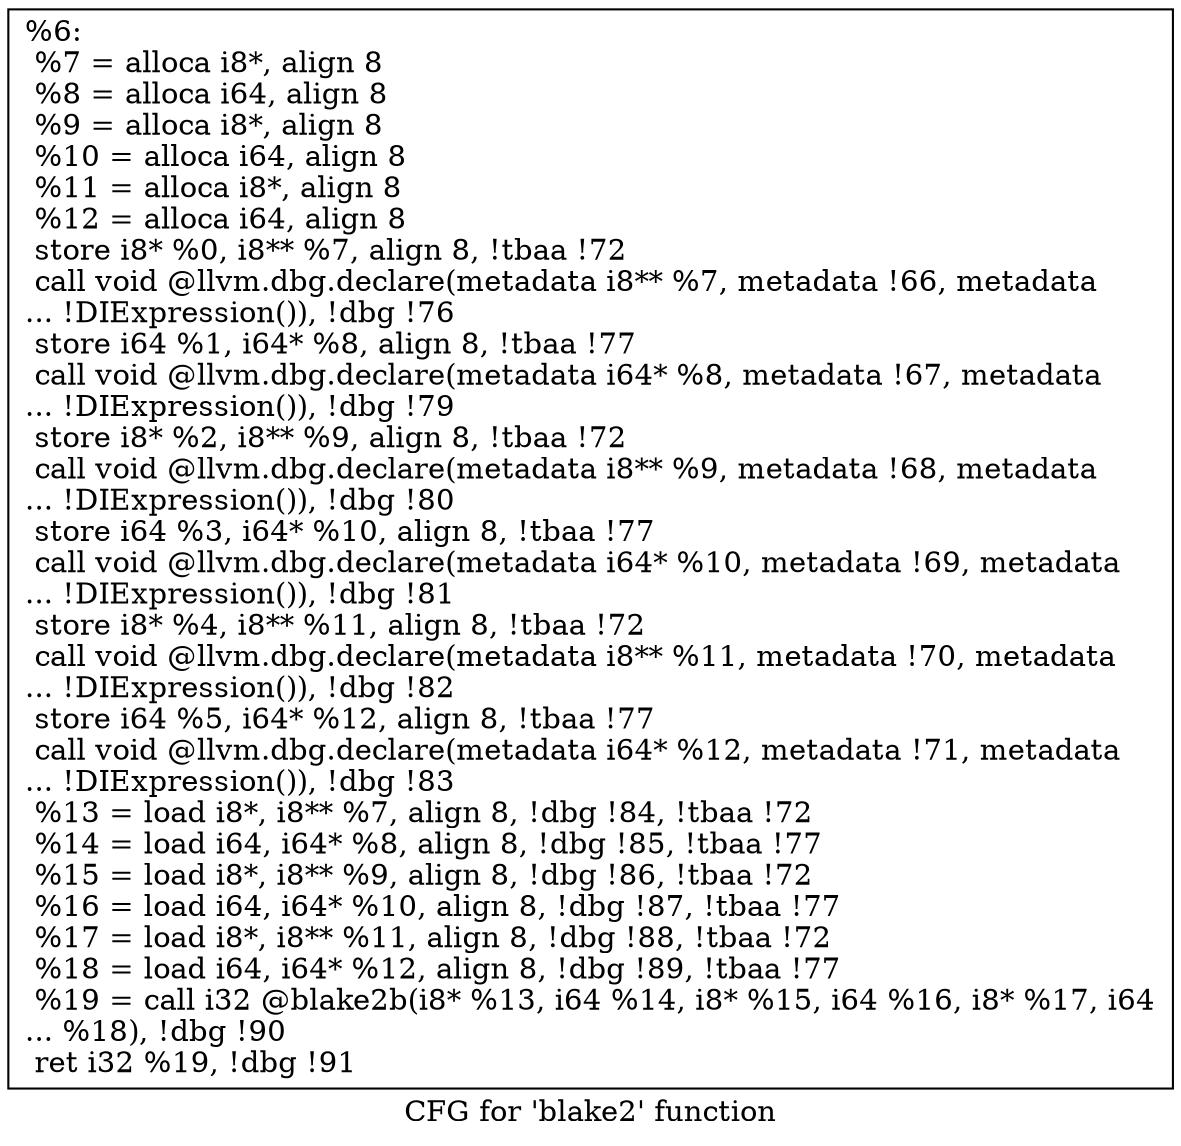 digraph "CFG for 'blake2' function" {
	label="CFG for 'blake2' function";

	Node0x1d47eb0 [shape=record,label="{%6:\l  %7 = alloca i8*, align 8\l  %8 = alloca i64, align 8\l  %9 = alloca i8*, align 8\l  %10 = alloca i64, align 8\l  %11 = alloca i8*, align 8\l  %12 = alloca i64, align 8\l  store i8* %0, i8** %7, align 8, !tbaa !72\l  call void @llvm.dbg.declare(metadata i8** %7, metadata !66, metadata\l... !DIExpression()), !dbg !76\l  store i64 %1, i64* %8, align 8, !tbaa !77\l  call void @llvm.dbg.declare(metadata i64* %8, metadata !67, metadata\l... !DIExpression()), !dbg !79\l  store i8* %2, i8** %9, align 8, !tbaa !72\l  call void @llvm.dbg.declare(metadata i8** %9, metadata !68, metadata\l... !DIExpression()), !dbg !80\l  store i64 %3, i64* %10, align 8, !tbaa !77\l  call void @llvm.dbg.declare(metadata i64* %10, metadata !69, metadata\l... !DIExpression()), !dbg !81\l  store i8* %4, i8** %11, align 8, !tbaa !72\l  call void @llvm.dbg.declare(metadata i8** %11, metadata !70, metadata\l... !DIExpression()), !dbg !82\l  store i64 %5, i64* %12, align 8, !tbaa !77\l  call void @llvm.dbg.declare(metadata i64* %12, metadata !71, metadata\l... !DIExpression()), !dbg !83\l  %13 = load i8*, i8** %7, align 8, !dbg !84, !tbaa !72\l  %14 = load i64, i64* %8, align 8, !dbg !85, !tbaa !77\l  %15 = load i8*, i8** %9, align 8, !dbg !86, !tbaa !72\l  %16 = load i64, i64* %10, align 8, !dbg !87, !tbaa !77\l  %17 = load i8*, i8** %11, align 8, !dbg !88, !tbaa !72\l  %18 = load i64, i64* %12, align 8, !dbg !89, !tbaa !77\l  %19 = call i32 @blake2b(i8* %13, i64 %14, i8* %15, i64 %16, i8* %17, i64\l... %18), !dbg !90\l  ret i32 %19, !dbg !91\l}"];
}
